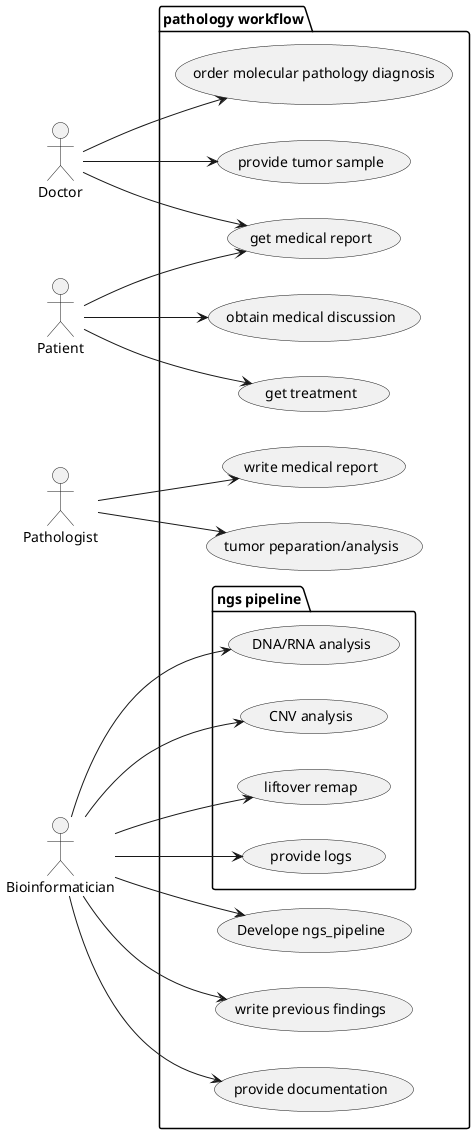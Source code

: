 @startuml
left to right direction

actor "Doctor"
actor Patient

actor Pathologist
actor Bioinformatician

package "pathology workflow" {
  usecase "Develope ngs_pipeline" as develope
  usecase "provide tumor sample" as sample
  usecase "get medical report" as diagnosis
  usecase "order molecular pathology diagnosis" as order
  usecase "tumor peparation/analysis" as biopsy
  usecase "get treatment" as treatment
  usecase "obtain medical discussion" as explanation
  usecase "write medical report"
  usecase "provide documentation"
  usecase "write previous findings"

  package "ngs pipeline" {
    usecase "DNA/RNA analysis" as panel
    usecase "CNV analysis"
    usecase "liftover remap"
    usecase "provide logs"
  }

}

Bioinformatician --> (provide logs)
Bioinformatician --> panel
Bioinformatician --> (CNV analysis)
Bioinformatician --> (provide documentation)
Bioinformatician --> develope
Bioinformatician --> (liftover remap)
Bioinformatician --> (write previous findings)

Doctor --> sample
Doctor --> order
Doctor --> diagnosis

Pathologist --> biopsy
Pathologist --> (write medical report)

Patient --> explanation
Patient --> treatment
Patient --> diagnosis
@enduml
